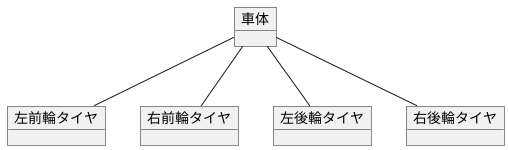 @startuml 演習3-4-1
object 車体
object 左前輪タイヤ
object 右前輪タイヤ
object 左後輪タイヤ
object 右後輪タイヤ
車体 -- 左前輪タイヤ
車体 -- 右前輪タイヤ
車体 -- 左後輪タイヤ
車体 -- 右後輪タイヤ

@enduml
